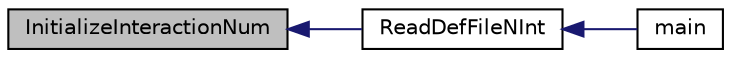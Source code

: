 digraph "InitializeInteractionNum"
{
 // INTERACTIVE_SVG=YES
  edge [fontname="Helvetica",fontsize="10",labelfontname="Helvetica",labelfontsize="10"];
  node [fontname="Helvetica",fontsize="10",shape=record];
  rankdir="LR";
  Node1 [label="InitializeInteractionNum",height=0.2,width=0.4,color="black", fillcolor="grey75", style="filled", fontcolor="black"];
  Node1 -> Node2 [dir="back",color="midnightblue",fontsize="10",style="solid",fontname="Helvetica"];
  Node2 [label="ReadDefFileNInt",height=0.2,width=0.4,color="black", fillcolor="white", style="filled",URL="$readdef_8c.html#aa7a339a09311dd6deb18df34a4d4fb6b",tooltip="Function of reading informations from def files. "];
  Node2 -> Node3 [dir="back",color="midnightblue",fontsize="10",style="solid",fontname="Helvetica"];
  Node3 [label="main",height=0.2,width=0.4,color="black", fillcolor="white", style="filled",URL="$_h_phi_main_8c.html#a0ddf1224851353fc92bfbff6f499fa97",tooltip="Main program for HPhi. "];
}
